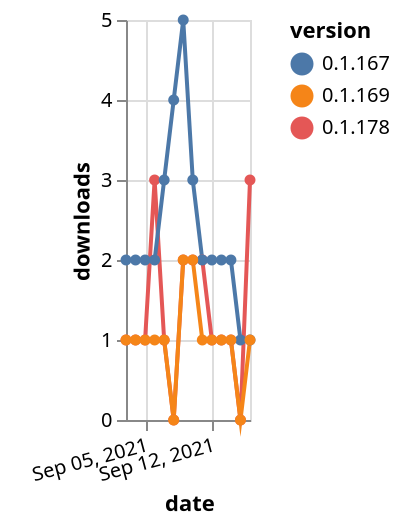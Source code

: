 {"$schema": "https://vega.github.io/schema/vega-lite/v5.json", "description": "A simple bar chart with embedded data.", "data": {"values": [{"date": "2021-09-03", "total": 159, "delta": 1, "version": "0.1.178"}, {"date": "2021-09-04", "total": 160, "delta": 1, "version": "0.1.178"}, {"date": "2021-09-05", "total": 161, "delta": 1, "version": "0.1.178"}, {"date": "2021-09-06", "total": 164, "delta": 3, "version": "0.1.178"}, {"date": "2021-09-07", "total": 165, "delta": 1, "version": "0.1.178"}, {"date": "2021-09-08", "total": 165, "delta": 0, "version": "0.1.178"}, {"date": "2021-09-09", "total": 167, "delta": 2, "version": "0.1.178"}, {"date": "2021-09-10", "total": 169, "delta": 2, "version": "0.1.178"}, {"date": "2021-09-11", "total": 171, "delta": 2, "version": "0.1.178"}, {"date": "2021-09-12", "total": 172, "delta": 1, "version": "0.1.178"}, {"date": "2021-09-13", "total": 173, "delta": 1, "version": "0.1.178"}, {"date": "2021-09-14", "total": 174, "delta": 1, "version": "0.1.178"}, {"date": "2021-09-15", "total": 174, "delta": 0, "version": "0.1.178"}, {"date": "2021-09-16", "total": 177, "delta": 3, "version": "0.1.178"}, {"date": "2021-09-03", "total": 3526, "delta": 2, "version": "0.1.167"}, {"date": "2021-09-04", "total": 3528, "delta": 2, "version": "0.1.167"}, {"date": "2021-09-05", "total": 3530, "delta": 2, "version": "0.1.167"}, {"date": "2021-09-06", "total": 3532, "delta": 2, "version": "0.1.167"}, {"date": "2021-09-07", "total": 3535, "delta": 3, "version": "0.1.167"}, {"date": "2021-09-08", "total": 3539, "delta": 4, "version": "0.1.167"}, {"date": "2021-09-09", "total": 3544, "delta": 5, "version": "0.1.167"}, {"date": "2021-09-10", "total": 3547, "delta": 3, "version": "0.1.167"}, {"date": "2021-09-11", "total": 3549, "delta": 2, "version": "0.1.167"}, {"date": "2021-09-12", "total": 3551, "delta": 2, "version": "0.1.167"}, {"date": "2021-09-13", "total": 3553, "delta": 2, "version": "0.1.167"}, {"date": "2021-09-14", "total": 3555, "delta": 2, "version": "0.1.167"}, {"date": "2021-09-15", "total": 3556, "delta": 1, "version": "0.1.167"}, {"date": "2021-09-16", "total": 3557, "delta": 1, "version": "0.1.167"}, {"date": "2021-09-03", "total": 140, "delta": 1, "version": "0.1.169"}, {"date": "2021-09-04", "total": 141, "delta": 1, "version": "0.1.169"}, {"date": "2021-09-05", "total": 142, "delta": 1, "version": "0.1.169"}, {"date": "2021-09-06", "total": 143, "delta": 1, "version": "0.1.169"}, {"date": "2021-09-07", "total": 144, "delta": 1, "version": "0.1.169"}, {"date": "2021-09-08", "total": 144, "delta": 0, "version": "0.1.169"}, {"date": "2021-09-09", "total": 146, "delta": 2, "version": "0.1.169"}, {"date": "2021-09-10", "total": 148, "delta": 2, "version": "0.1.169"}, {"date": "2021-09-11", "total": 149, "delta": 1, "version": "0.1.169"}, {"date": "2021-09-12", "total": 150, "delta": 1, "version": "0.1.169"}, {"date": "2021-09-13", "total": 151, "delta": 1, "version": "0.1.169"}, {"date": "2021-09-14", "total": 152, "delta": 1, "version": "0.1.169"}, {"date": "2021-09-15", "total": 152, "delta": 0, "version": "0.1.169"}, {"date": "2021-09-16", "total": 153, "delta": 1, "version": "0.1.169"}]}, "width": "container", "mark": {"type": "line", "point": {"filled": true}}, "encoding": {"x": {"field": "date", "type": "temporal", "timeUnit": "yearmonthdate", "title": "date", "axis": {"labelAngle": -15}}, "y": {"field": "delta", "type": "quantitative", "title": "downloads"}, "color": {"field": "version", "type": "nominal"}, "tooltip": {"field": "delta"}}}